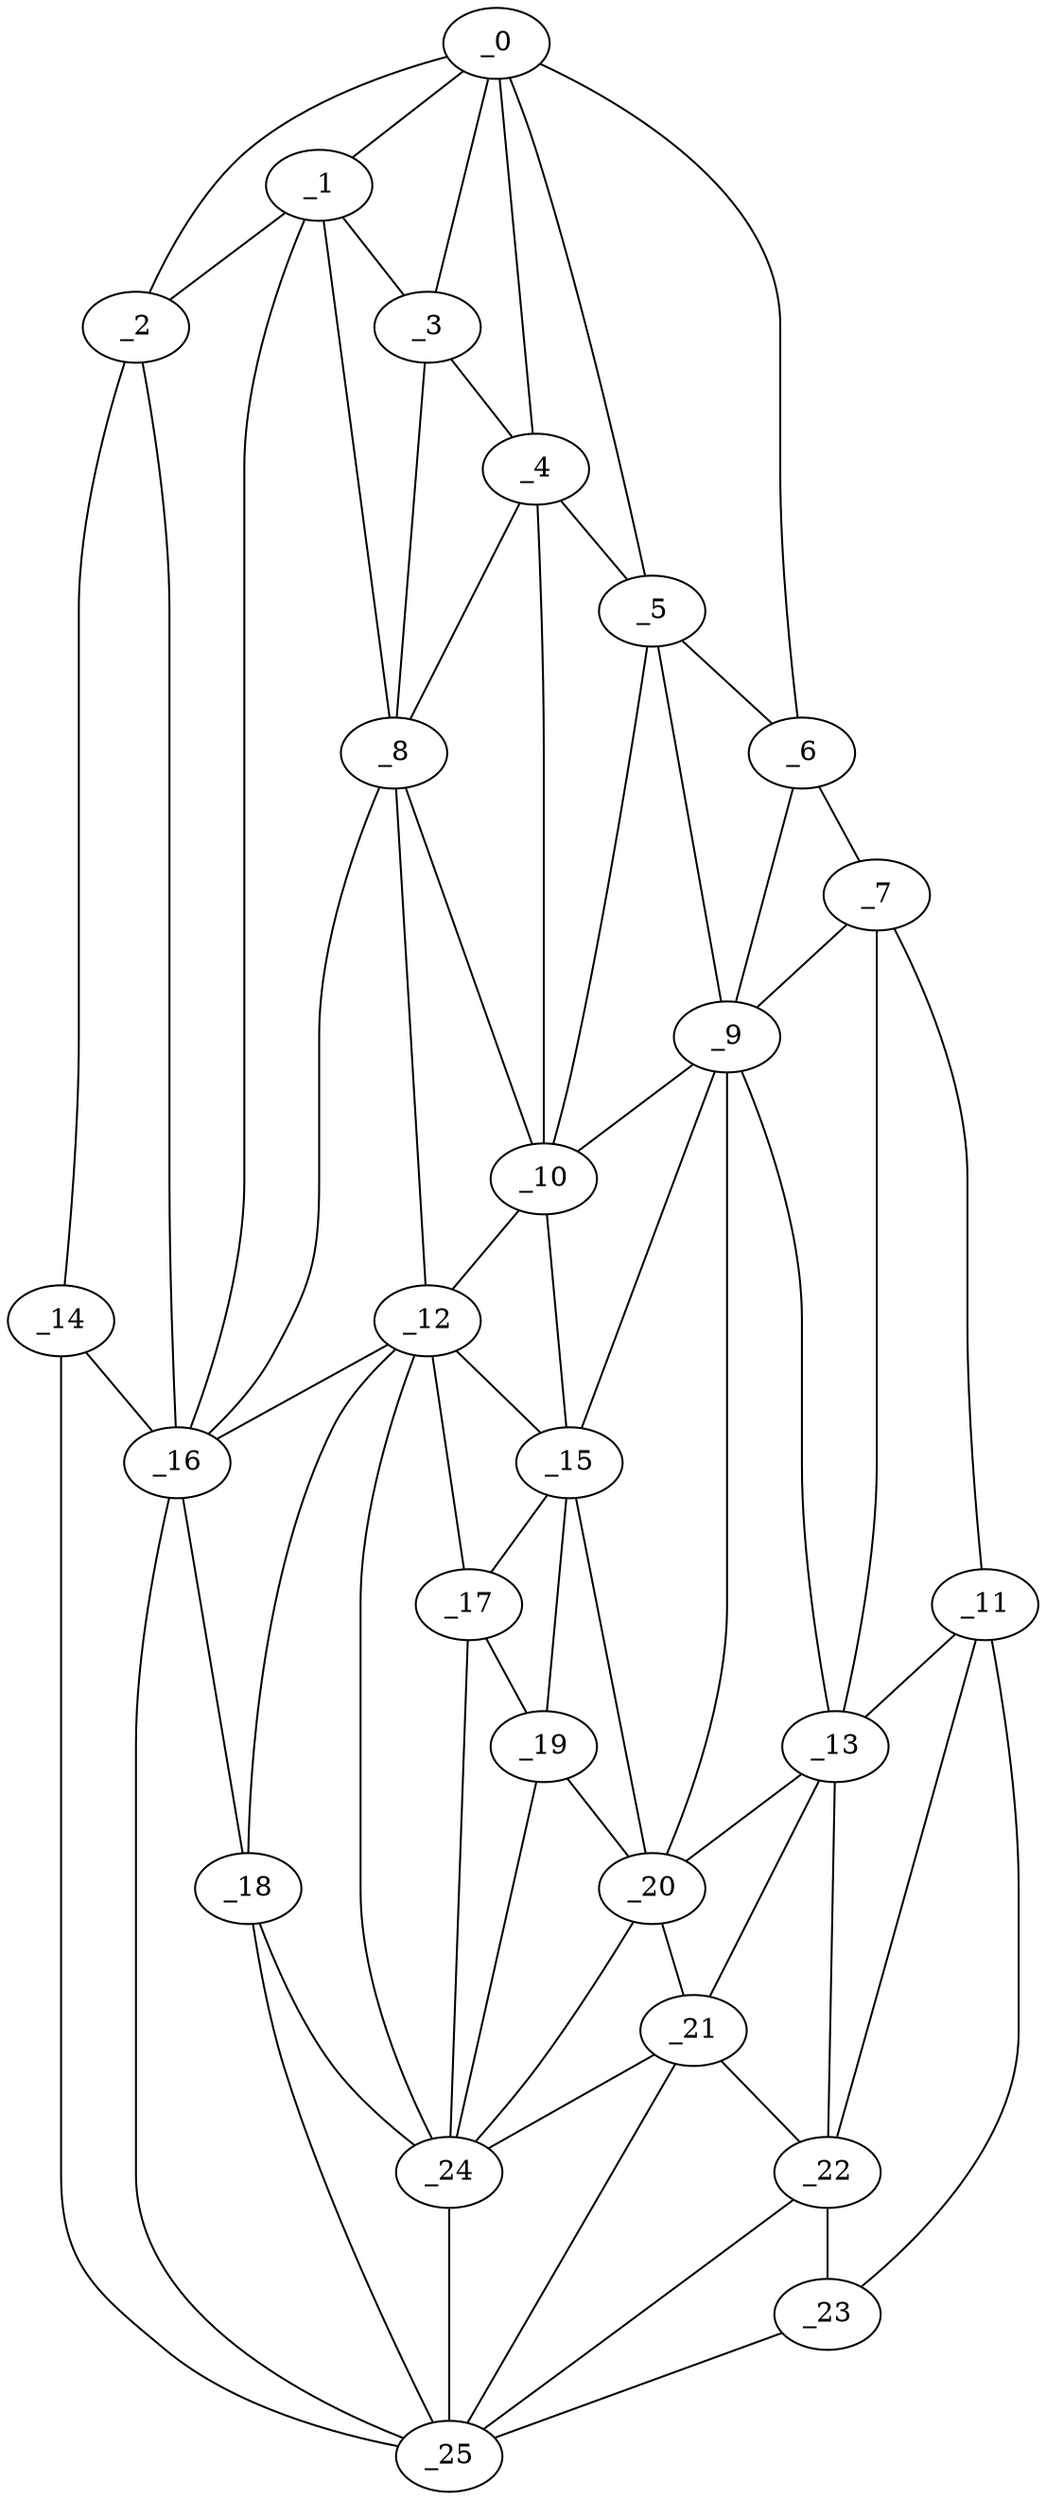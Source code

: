 graph "obj92__195.gxl" {
	_0	 [x=40,
		y=40];
	_1	 [x=46,
		y=33];
	_0 -- _1	 [valence=1];
	_2	 [x=51,
		y=7];
	_0 -- _2	 [valence=1];
	_3	 [x=56,
		y=63];
	_0 -- _3	 [valence=1];
	_4	 [x=56,
		y=73];
	_0 -- _4	 [valence=2];
	_5	 [x=56,
		y=80];
	_0 -- _5	 [valence=2];
	_6	 [x=59,
		y=95];
	_0 -- _6	 [valence=1];
	_1 -- _2	 [valence=1];
	_1 -- _3	 [valence=2];
	_8	 [x=65,
		y=60];
	_1 -- _8	 [valence=1];
	_16	 [x=83,
		y=32];
	_1 -- _16	 [valence=2];
	_14	 [x=80,
		y=7];
	_2 -- _14	 [valence=1];
	_2 -- _16	 [valence=1];
	_3 -- _4	 [valence=2];
	_3 -- _8	 [valence=1];
	_4 -- _5	 [valence=1];
	_4 -- _8	 [valence=2];
	_10	 [x=72,
		y=68];
	_4 -- _10	 [valence=2];
	_5 -- _6	 [valence=2];
	_9	 [x=67,
		y=89];
	_5 -- _9	 [valence=1];
	_5 -- _10	 [valence=1];
	_7	 [x=64,
		y=101];
	_6 -- _7	 [valence=1];
	_6 -- _9	 [valence=2];
	_7 -- _9	 [valence=2];
	_11	 [x=72,
		y=109];
	_7 -- _11	 [valence=1];
	_13	 [x=77,
		y=97];
	_7 -- _13	 [valence=2];
	_8 -- _10	 [valence=1];
	_12	 [x=75,
		y=60];
	_8 -- _12	 [valence=2];
	_8 -- _16	 [valence=1];
	_9 -- _10	 [valence=2];
	_9 -- _13	 [valence=1];
	_15	 [x=82,
		y=70];
	_9 -- _15	 [valence=1];
	_20	 [x=88,
		y=77];
	_9 -- _20	 [valence=2];
	_10 -- _12	 [valence=2];
	_10 -- _15	 [valence=2];
	_11 -- _13	 [valence=1];
	_22	 [x=88,
		y=102];
	_11 -- _22	 [valence=2];
	_23	 [x=88,
		y=118];
	_11 -- _23	 [valence=1];
	_12 -- _15	 [valence=1];
	_12 -- _16	 [valence=1];
	_17	 [x=83,
		y=62];
	_12 -- _17	 [valence=2];
	_18	 [x=88,
		y=47];
	_12 -- _18	 [valence=2];
	_24	 [x=89,
		y=56];
	_12 -- _24	 [valence=1];
	_13 -- _20	 [valence=2];
	_21	 [x=88,
		y=95];
	_13 -- _21	 [valence=1];
	_13 -- _22	 [valence=1];
	_14 -- _16	 [valence=2];
	_25	 [x=90,
		y=40];
	_14 -- _25	 [valence=1];
	_15 -- _17	 [valence=1];
	_19	 [x=88,
		y=71];
	_15 -- _19	 [valence=2];
	_15 -- _20	 [valence=1];
	_16 -- _18	 [valence=1];
	_16 -- _25	 [valence=1];
	_17 -- _19	 [valence=2];
	_17 -- _24	 [valence=1];
	_18 -- _24	 [valence=1];
	_18 -- _25	 [valence=2];
	_19 -- _20	 [valence=2];
	_19 -- _24	 [valence=2];
	_20 -- _21	 [valence=2];
	_20 -- _24	 [valence=1];
	_21 -- _22	 [valence=2];
	_21 -- _24	 [valence=2];
	_21 -- _25	 [valence=2];
	_22 -- _23	 [valence=2];
	_22 -- _25	 [valence=2];
	_23 -- _25	 [valence=1];
	_24 -- _25	 [valence=1];
}
